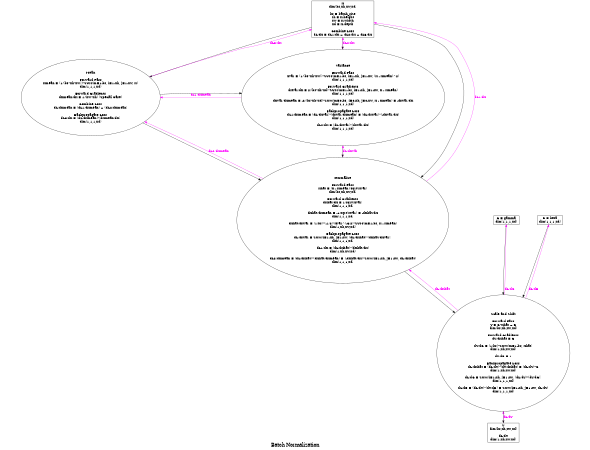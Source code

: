 // sudo apt-get install graphviz
// dot -Tpng nn-batchNorm.dot -o nn-batchNorm.png
// xdot nn-batchNorm.dot
digraph NN
{
	label="Batch Normalization";
	fontsize=20;
	size="4,3";
	ratio=fill;

	// X [shape=box, label="X"];
	X [shape=box, label="X\ndim(bs,xh,xw,xd)\n\nbs = batch_size\nxh = X.height\nxw = X.width\nxd = X.depth\n\nCombine Loss\ndL/dX = dL1/dX + dL2/dX + dL3/dX"];

	// Y [shape=box, label="Y"];
	Y [shape=box, label="Y\ndim(bs,xh,xw,xd)\n\ndL/dY\ndim(1,xh,xw,xd)"];

	// G [shape=box, label="G = gamma"];
	G [shape=box, label="G = gamma\ndim(1,1,1,xd)"];

	// B [shape=box, label="B = beta"];
	B [shape=box, label="B = beta\ndim(1,1,1,xd)"];

	// Xmean [label="Mean"];
	// Xmean [label="Mean\n\nXmean = (1/(bs*xh*xw))*SUM(m=1:bs, i=1:xh, j=1:xw, X)"];
	Xmean [label="Mean\n\nForward Pass\nXmean = (1/(bs*xh*xw))*SUM(m=1:bs, i=1:xh, j=1:xw, X)\ndim(1,1,1,xd)\n\nForward Gradients\ndXmean/dX = 1/(xw*xh) (Special Case)\n\nCombine Loss\ndL/dXmean = (dL1/dXmean) + (dL2/dXmean)\n\nBackpropagate Loss\ndL3/dX = (dL/dXmean)*(dXmean/dX)\ndim(1,1,1,xd)"];

	// Xvar [label="Variance"];
	// Xvar [label="Variance\n\nXvar = (1/(bs*xh*xw))*SUM(m=1:bs, i=1:xh, j=1:xw, (X - Xmean)^2)"];
	Xvar [label="Variance\n\nForward Pass\nXvar = (1/(bs*xh*xw))*SUM(m=1:bs, i=1:xh, j=1:xw, (X - Xmean)^2)\ndim(1,1,1,xd)\n\nForward Gradients\ndXvar/dX = 2/(bs*xh*xd)*SUM(m=1:bs, i=1:xh, j=1:xw, X - Xmean)\ndim(1,1,1,xd)\n\ndXvar/dXmean = -2/(bs*xh*xd)*SUM(m=0:bs, i=0:xh, j=0:xw, X - Xmean) = -dXvar/dX\ndim(1,1,1,xd)\n\nBackpropagate Loss\ndL1/dXmean = (dL/dXvar)*(dXvar/dXmean) = (dL/dXvar)*(-dXvar/dX)\ndim(1,1,1,xd)\n\ndL2/dX = (dL/dXvar)*(dXvar/dX)\ndim(1,1,1,xd)"];

	// Xhat [label="Normalize"];
	// Xhat [label="Normalize\n\nXhat = (X - Xmean)/sqrt(Xvar)"];
	Xhat [label="Normalize\n\nForward Pass\nXhat = (X - Xmean)/sqrt(Xvar)\ndim(bs,xh,xw,xd)\n\nForward Gradients\ndXhat/dX = 1/sqrt(Xvar)\ndim(1,1,1,xd)\n\ndXhat/dXmean = -1/sqrt(Xvar) = -dXhat/dX\ndim(1,1,1,xd)\n\ndXhat/dXvar = (1/bs)*(-1/2)*Xvar^(-3/2)*SUM(m=1:bs, X - Xmean)\ndim(1,xh,xw,xd)\n\nBackpropagate Loss\ndL/dXvar = SUM(i=1:xh, j=1:xw, (dL/dXhat)*(dXhat/dXvar))\ndim(1,1,1,xd)\n\ndL1/dX = (dL/dXhat)*(dXhat/dX)\ndim(1,xh,xw,xd)\n\ndL2/dXmean = (dL/dXhat)*(dXhat/dXmean) = (-dXhat/dX)*SUM(i=1:xh, j=1:xw, dL/dXhat)\ndim(1,1,1,xd)"];

	// BN [label="Scale and Shift"];
	// BN [label="Scale and Shift\n\nY = G*Xhat + B"];
	BN [label="Scale and Shift\n\nForward Pass\nY = G*Xhat + B\ndim(bs,xh,xw,xd)\n\nForward Gradients\ndY/dXhat = G\n\ndY/dG = (1/bs)*SUM(m=1:bs, Xhat)\ndim(1,xh,xw,xd)\n\ndY/dB = 1\n\nBackpropagate Loss\ndL/dXhat = (dL/dY)*(dY/dXhat) = (dL/dY)*G\ndim(1,xh,xw,xd)\n\ndL/dG = SUM(i=1:xh, j=1:xw, (dL/dY)*(dY/dG))\ndim(1,1,1,xd)\n\ndL/dB = (dL/dY)*(dY/dB) = SUM(i=1:xh, j=1:xw, dL/dY)\ndim(1,1,1,xd)"];

	{ rank=same Xhat -> G [style=invis] };
	{ rank=same G -> B [style=invis] };
	{ rank=same Xmean -> Xvar [style=invis] };

	// forward pass
	X     -> Xmean;
	X     -> Xvar;
	Xmean -> Xvar;
	Xmean -> Xhat;
	Xvar  -> Xhat;
	X     -> Xhat;
	Xhat  -> BN;
	G     -> BN;
	B     -> BN;
	BN    -> Y;

	// backpropagation
	Xmean -> X     [fontcolor=magenta, color=magenta, label="dL3/dX"];
	Xvar  -> X     [fontcolor=magenta, color=magenta, label="dL2/dX"];
	Xvar  -> Xmean [fontcolor=magenta, color=magenta, label="dL1/dXmean"];
	Xhat  -> Xmean [fontcolor=magenta, color=magenta, label="dL2/dXmean"];
	Xhat  -> Xvar  [fontcolor=magenta, color=magenta, label="dL/dXvar"];
	Xhat  -> X     [fontcolor=magenta, color=magenta, label="dL1/dX"];
	Y     -> BN    [fontcolor=magenta, color=magenta, label="dL/dY"];
	BN    -> B     [fontcolor=magenta, color=magenta, label="dL/dB"];
	BN    -> G     [fontcolor=magenta, color=magenta, label="dL/dG"];
	BN    -> Xhat  [fontcolor=magenta, color=magenta, label="dL/dXhat"];
}
